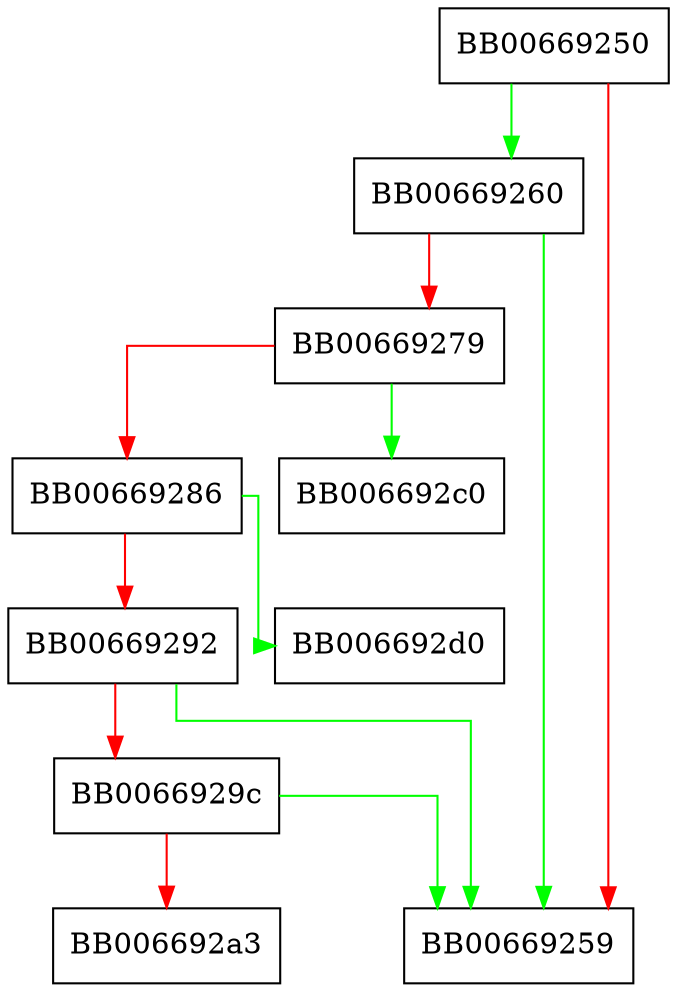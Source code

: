 digraph check_purpose_ocsp_helper {
  node [shape="box"];
  graph [splines=ortho];
  BB00669250 -> BB00669260 [color="green"];
  BB00669250 -> BB00669259 [color="red"];
  BB00669260 -> BB00669259 [color="green"];
  BB00669260 -> BB00669279 [color="red"];
  BB00669279 -> BB006692c0 [color="green"];
  BB00669279 -> BB00669286 [color="red"];
  BB00669286 -> BB006692d0 [color="green"];
  BB00669286 -> BB00669292 [color="red"];
  BB00669292 -> BB00669259 [color="green"];
  BB00669292 -> BB0066929c [color="red"];
  BB0066929c -> BB00669259 [color="green"];
  BB0066929c -> BB006692a3 [color="red"];
}